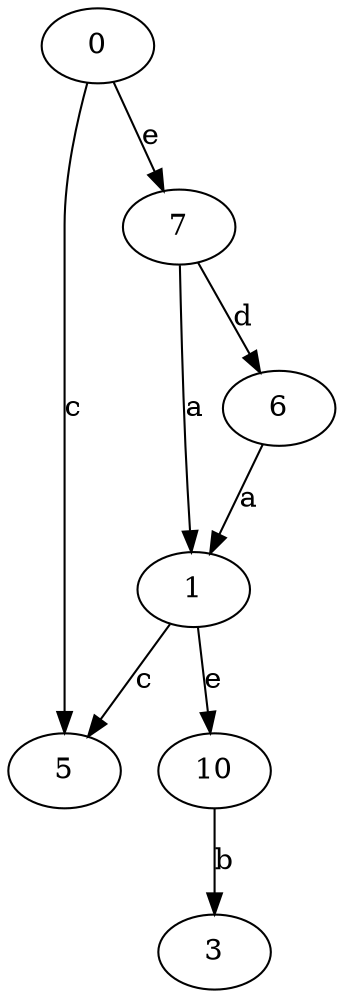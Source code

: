 strict digraph  {
1;
3;
5;
0;
6;
7;
10;
1 -> 5  [label=c];
1 -> 10  [label=e];
0 -> 5  [label=c];
0 -> 7  [label=e];
6 -> 1  [label=a];
7 -> 1  [label=a];
7 -> 6  [label=d];
10 -> 3  [label=b];
}
